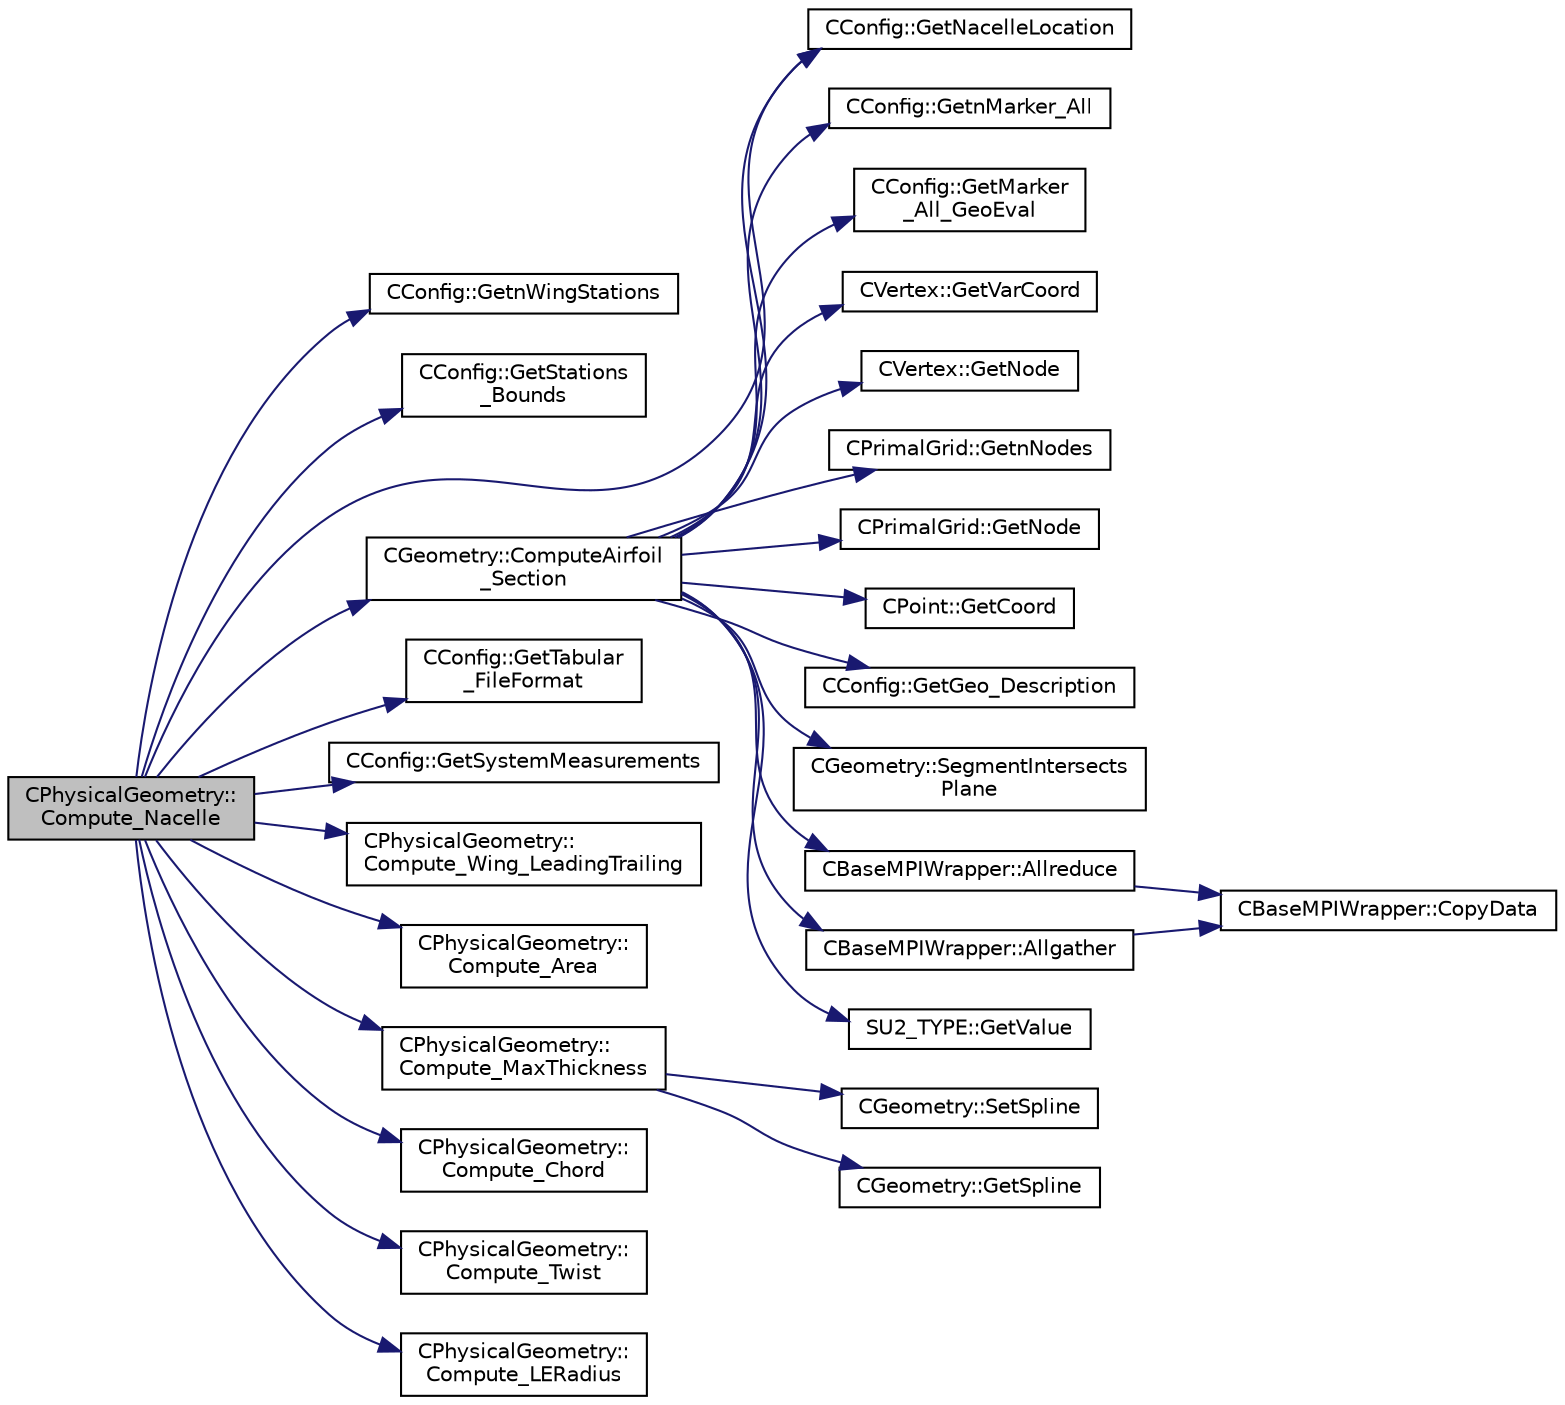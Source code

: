 digraph "CPhysicalGeometry::Compute_Nacelle"
{
  edge [fontname="Helvetica",fontsize="10",labelfontname="Helvetica",labelfontsize="10"];
  node [fontname="Helvetica",fontsize="10",shape=record];
  rankdir="LR";
  Node250 [label="CPhysicalGeometry::\lCompute_Nacelle",height=0.2,width=0.4,color="black", fillcolor="grey75", style="filled", fontcolor="black"];
  Node250 -> Node251 [color="midnightblue",fontsize="10",style="solid",fontname="Helvetica"];
  Node251 [label="CConfig::GetnWingStations",height=0.2,width=0.4,color="black", fillcolor="white", style="filled",URL="$class_c_config.html#a2ce243caa05988b4dc407aa8eaaa5403",tooltip="Get the number of sections for computing internal volume. "];
  Node250 -> Node252 [color="midnightblue",fontsize="10",style="solid",fontname="Helvetica"];
  Node252 [label="CConfig::GetStations\l_Bounds",height=0.2,width=0.4,color="black", fillcolor="white", style="filled",URL="$class_c_config.html#ac43fb5306bfa01ee8bb073bdca34b871",tooltip="Get the value of the limits for the sections. "];
  Node250 -> Node253 [color="midnightblue",fontsize="10",style="solid",fontname="Helvetica"];
  Node253 [label="CConfig::GetNacelleLocation",height=0.2,width=0.4,color="black", fillcolor="white", style="filled",URL="$class_c_config.html#aa0cea4ab0d11d77fdec385ad72c6451e",tooltip="Get the defintion of the nacelle location. "];
  Node250 -> Node254 [color="midnightblue",fontsize="10",style="solid",fontname="Helvetica"];
  Node254 [label="CGeometry::ComputeAirfoil\l_Section",height=0.2,width=0.4,color="black", fillcolor="white", style="filled",URL="$class_c_geometry.html#a136d597cdcaa37dab258f69727a70a53",tooltip="A virtual member. "];
  Node254 -> Node255 [color="midnightblue",fontsize="10",style="solid",fontname="Helvetica"];
  Node255 [label="CConfig::GetnMarker_All",height=0.2,width=0.4,color="black", fillcolor="white", style="filled",URL="$class_c_config.html#a300c4884edfc0c2acf395036439004f4",tooltip="Get the total number of boundary markers including send/receive domains. "];
  Node254 -> Node256 [color="midnightblue",fontsize="10",style="solid",fontname="Helvetica"];
  Node256 [label="CConfig::GetMarker\l_All_GeoEval",height=0.2,width=0.4,color="black", fillcolor="white", style="filled",URL="$class_c_config.html#a0d3d6a63fed3394fa2e2842e260494db",tooltip="Get the monitoring information for a marker val_marker. "];
  Node254 -> Node257 [color="midnightblue",fontsize="10",style="solid",fontname="Helvetica"];
  Node257 [label="CVertex::GetVarCoord",height=0.2,width=0.4,color="black", fillcolor="white", style="filled",URL="$class_c_vertex.html#a060e712c827ad967dc5074539ca84d39",tooltip="Get the value of the coordinate variation due to a surface modification. "];
  Node254 -> Node258 [color="midnightblue",fontsize="10",style="solid",fontname="Helvetica"];
  Node258 [label="CVertex::GetNode",height=0.2,width=0.4,color="black", fillcolor="white", style="filled",URL="$class_c_vertex.html#a95c513bf927464157ed96b6c79779a1f",tooltip="Get the node of the vertex. "];
  Node254 -> Node259 [color="midnightblue",fontsize="10",style="solid",fontname="Helvetica"];
  Node259 [label="CPrimalGrid::GetnNodes",height=0.2,width=0.4,color="black", fillcolor="white", style="filled",URL="$class_c_primal_grid.html#a0efbf2f8391d5177d92bd850016a3783",tooltip="A pure virtual member. "];
  Node254 -> Node260 [color="midnightblue",fontsize="10",style="solid",fontname="Helvetica"];
  Node260 [label="CPrimalGrid::GetNode",height=0.2,width=0.4,color="black", fillcolor="white", style="filled",URL="$class_c_primal_grid.html#a4fc7b6b6ac5025325c7e68fb56fbeef8",tooltip="A pure virtual member. "];
  Node254 -> Node261 [color="midnightblue",fontsize="10",style="solid",fontname="Helvetica"];
  Node261 [label="CPoint::GetCoord",height=0.2,width=0.4,color="black", fillcolor="white", style="filled",URL="$class_c_point.html#a95fe081d22e96e190cb3edcbf0d6525f",tooltip="Get the coordinates dor the control volume. "];
  Node254 -> Node262 [color="midnightblue",fontsize="10",style="solid",fontname="Helvetica"];
  Node262 [label="CConfig::GetGeo_Description",height=0.2,width=0.4,color="black", fillcolor="white", style="filled",URL="$class_c_config.html#aa442a0400020ede3ab81c2d9a966f8c3",tooltip="Get Description of the geometry to be analyzed. "];
  Node254 -> Node253 [color="midnightblue",fontsize="10",style="solid",fontname="Helvetica"];
  Node254 -> Node263 [color="midnightblue",fontsize="10",style="solid",fontname="Helvetica"];
  Node263 [label="CGeometry::SegmentIntersects\lPlane",height=0.2,width=0.4,color="black", fillcolor="white", style="filled",URL="$class_c_geometry.html#ab9320eb94dc9da5fa75194c90d5bf54d",tooltip="Compute the intersection between a segment and a plane. "];
  Node254 -> Node264 [color="midnightblue",fontsize="10",style="solid",fontname="Helvetica"];
  Node264 [label="CBaseMPIWrapper::Allreduce",height=0.2,width=0.4,color="black", fillcolor="white", style="filled",URL="$class_c_base_m_p_i_wrapper.html#a637b6fd917a8ca91ce748ba88e0d66b6"];
  Node264 -> Node265 [color="midnightblue",fontsize="10",style="solid",fontname="Helvetica"];
  Node265 [label="CBaseMPIWrapper::CopyData",height=0.2,width=0.4,color="black", fillcolor="white", style="filled",URL="$class_c_base_m_p_i_wrapper.html#a4725cc1dd65b161b483e812a538a5e36"];
  Node254 -> Node266 [color="midnightblue",fontsize="10",style="solid",fontname="Helvetica"];
  Node266 [label="CBaseMPIWrapper::Allgather",height=0.2,width=0.4,color="black", fillcolor="white", style="filled",URL="$class_c_base_m_p_i_wrapper.html#a55195abbb7206e08a4933fa53cd41923"];
  Node266 -> Node265 [color="midnightblue",fontsize="10",style="solid",fontname="Helvetica"];
  Node254 -> Node267 [color="midnightblue",fontsize="10",style="solid",fontname="Helvetica"];
  Node267 [label="SU2_TYPE::GetValue",height=0.2,width=0.4,color="black", fillcolor="white", style="filled",URL="$namespace_s_u2___t_y_p_e.html#a0ed43473f5a450ce028d088427bf10cb",tooltip="Get the (primitive) value of the datatype (needs to be implemented for each new type). "];
  Node250 -> Node268 [color="midnightblue",fontsize="10",style="solid",fontname="Helvetica"];
  Node268 [label="CConfig::GetTabular\l_FileFormat",height=0.2,width=0.4,color="black", fillcolor="white", style="filled",URL="$class_c_config.html#ada7c747b29da89590dfbcc33e62e8f3e",tooltip="Get the format of the output solution. "];
  Node250 -> Node269 [color="midnightblue",fontsize="10",style="solid",fontname="Helvetica"];
  Node269 [label="CConfig::GetSystemMeasurements",height=0.2,width=0.4,color="black", fillcolor="white", style="filled",URL="$class_c_config.html#afbc5c2467fd51eafa6e05e5bda7d3d3e",tooltip="Governing equations of the flow (it can be different from the run time equation). ..."];
  Node250 -> Node270 [color="midnightblue",fontsize="10",style="solid",fontname="Helvetica"];
  Node270 [label="CPhysicalGeometry::\lCompute_Wing_LeadingTrailing",height=0.2,width=0.4,color="black", fillcolor="white", style="filled",URL="$class_c_physical_geometry.html#a39748319b647e821cc74e60ba87520b1",tooltip="Compute the leading/trailing edge location of an airfoil. "];
  Node250 -> Node271 [color="midnightblue",fontsize="10",style="solid",fontname="Helvetica"];
  Node271 [label="CPhysicalGeometry::\lCompute_Area",height=0.2,width=0.4,color="black", fillcolor="white", style="filled",URL="$class_c_physical_geometry.html#a344c445370d3777ef2c639cad9bf28c6",tooltip="Compute the area of an airfoil. "];
  Node250 -> Node272 [color="midnightblue",fontsize="10",style="solid",fontname="Helvetica"];
  Node272 [label="CPhysicalGeometry::\lCompute_MaxThickness",height=0.2,width=0.4,color="black", fillcolor="white", style="filled",URL="$class_c_physical_geometry.html#a1f25641d4f21ebb86157b2f1180227b6",tooltip="Compute the maximum thickness of an airfoil. "];
  Node272 -> Node273 [color="midnightblue",fontsize="10",style="solid",fontname="Helvetica"];
  Node273 [label="CGeometry::SetSpline",height=0.2,width=0.4,color="black", fillcolor="white", style="filled",URL="$class_c_geometry.html#a43b3e85441f722eac189104e464c5358",tooltip="Given arrays x[1..n] and y[1..n] containing a tabulated function, i.e., yi = f(xi), with x1 < x2 < . . . < xN , and given values yp1 and ypn for the first derivative of the interpolating function at points 1 and n, respectively, this routine returns an array y2[1..n] that contains the second derivatives of the interpolating function at the tabulated points xi. If yp1 and/or ypn are equal to 1 × 1030 or larger, the routine is signaled to set the corresponding boundary condition for a natural spline, with zero second derivative on that boundary. Numerical Recipes: The Art of Scientific Computing, Third Edition in C++. "];
  Node272 -> Node274 [color="midnightblue",fontsize="10",style="solid",fontname="Helvetica"];
  Node274 [label="CGeometry::GetSpline",height=0.2,width=0.4,color="black", fillcolor="white", style="filled",URL="$class_c_geometry.html#ad38cb6e163b9c298a3c5922ecd5c7968",tooltip="Given the arrays xa[1..n] and ya[1..n], which tabulate a function (with the xai’s in order)..."];
  Node250 -> Node275 [color="midnightblue",fontsize="10",style="solid",fontname="Helvetica"];
  Node275 [label="CPhysicalGeometry::\lCompute_Chord",height=0.2,width=0.4,color="black", fillcolor="white", style="filled",URL="$class_c_physical_geometry.html#af8acc167099b1ff40c9f1426d74f06f3",tooltip="Compute the chord of an airfoil. "];
  Node250 -> Node276 [color="midnightblue",fontsize="10",style="solid",fontname="Helvetica"];
  Node276 [label="CPhysicalGeometry::\lCompute_Twist",height=0.2,width=0.4,color="black", fillcolor="white", style="filled",URL="$class_c_physical_geometry.html#acea9117dcbf35f5b32c89c1851c4596b",tooltip="Compute the twist of an airfoil. "];
  Node250 -> Node277 [color="midnightblue",fontsize="10",style="solid",fontname="Helvetica"];
  Node277 [label="CPhysicalGeometry::\lCompute_LERadius",height=0.2,width=0.4,color="black", fillcolor="white", style="filled",URL="$class_c_physical_geometry.html#a3802e8af1449958a24e0ee3e418fcee3",tooltip="Compute the chord of an airfoil. "];
}
